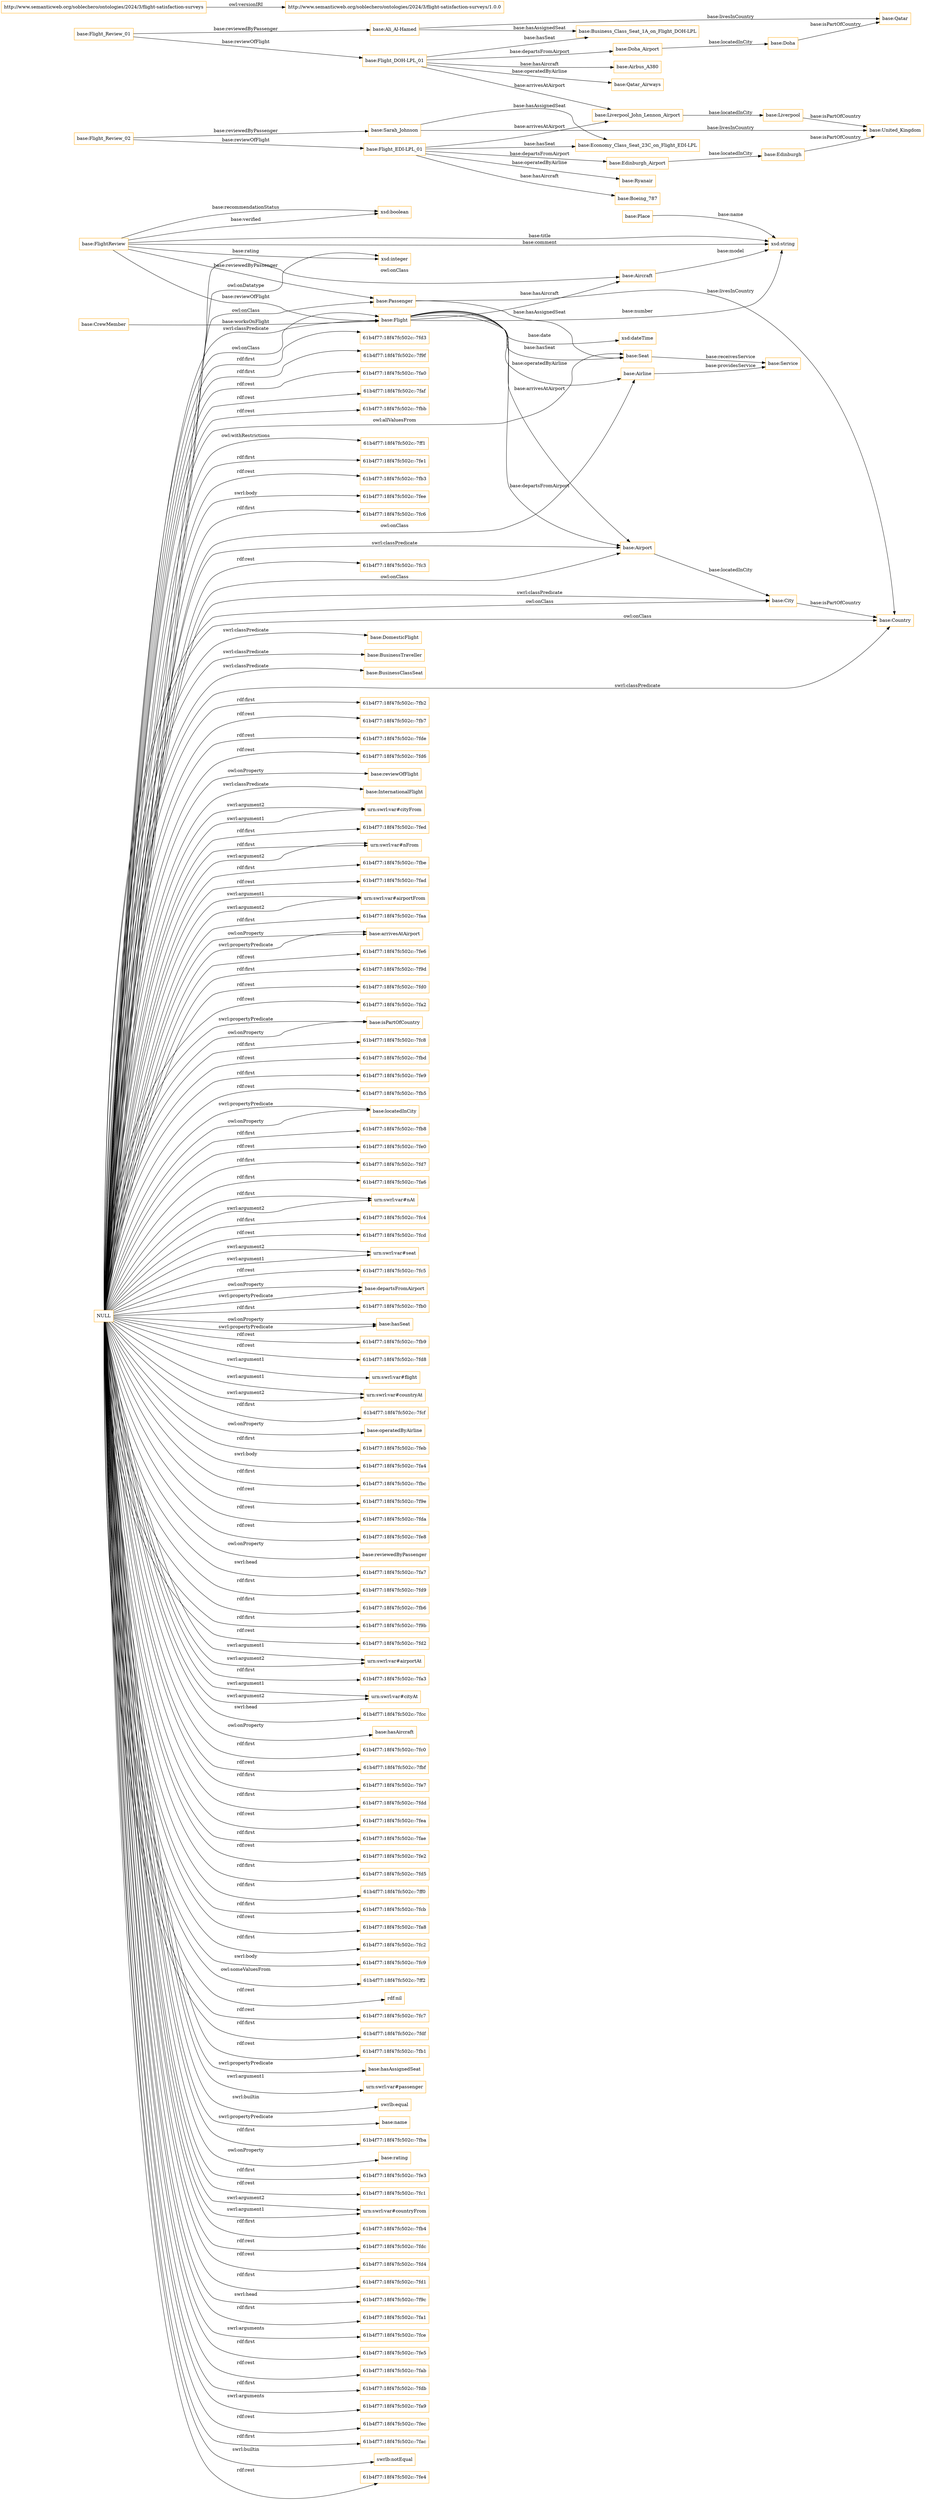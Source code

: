 digraph ar2dtool_diagram { 
rankdir=LR;
size="1501"
node [shape = rectangle, color="orange"]; "base:City" "base:Passenger" "base:Airline" "base:DomesticFlight" "base:Airport" "base:Place" "base:BusinessTraveller" "base:Service" "base:Country" "base:Flight" "base:CrewMember" "base:BusinessClassSeat" "base:Seat" "base:Aircraft" "base:InternationalFlight" "base:FlightReview" ; /*classes style*/
	"NULL" -> "urn:swrl:var#cityFrom" [ label = "swrl:argument2" ];
	"NULL" -> "61b4f77:18f47fc502c:-7fed" [ label = "rdf:first" ];
	"NULL" -> "urn:swrl:var#nFrom" [ label = "rdf:first" ];
	"NULL" -> "61b4f77:18f47fc502c:-7fbe" [ label = "rdf:first" ];
	"NULL" -> "61b4f77:18f47fc502c:-7fad" [ label = "rdf:rest" ];
	"NULL" -> "urn:swrl:var#airportFrom" [ label = "swrl:argument1" ];
	"NULL" -> "61b4f77:18f47fc502c:-7faa" [ label = "rdf:first" ];
	"NULL" -> "base:arrivesAtAirport" [ label = "owl:onProperty" ];
	"NULL" -> "61b4f77:18f47fc502c:-7fe6" [ label = "rdf:rest" ];
	"NULL" -> "61b4f77:18f47fc502c:-7f9d" [ label = "rdf:first" ];
	"NULL" -> "base:Airport" [ label = "swrl:classPredicate" ];
	"NULL" -> "base:Seat" [ label = "owl:allValuesFrom" ];
	"NULL" -> "61b4f77:18f47fc502c:-7fd0" [ label = "rdf:rest" ];
	"NULL" -> "xsd:integer" [ label = "owl:onDatatype" ];
	"NULL" -> "61b4f77:18f47fc502c:-7fa2" [ label = "rdf:rest" ];
	"NULL" -> "base:isPartOfCountry" [ label = "swrl:propertyPredicate" ];
	"NULL" -> "61b4f77:18f47fc502c:-7fc8" [ label = "rdf:first" ];
	"NULL" -> "base:arrivesAtAirport" [ label = "swrl:propertyPredicate" ];
	"NULL" -> "61b4f77:18f47fc502c:-7fbd" [ label = "rdf:rest" ];
	"NULL" -> "61b4f77:18f47fc502c:-7fe9" [ label = "rdf:first" ];
	"NULL" -> "61b4f77:18f47fc502c:-7fb5" [ label = "rdf:rest" ];
	"NULL" -> "base:locatedInCity" [ label = "swrl:propertyPredicate" ];
	"NULL" -> "61b4f77:18f47fc502c:-7fb8" [ label = "rdf:first" ];
	"NULL" -> "61b4f77:18f47fc502c:-7fe0" [ label = "rdf:rest" ];
	"NULL" -> "61b4f77:18f47fc502c:-7fd7" [ label = "rdf:first" ];
	"NULL" -> "base:Airport" [ label = "owl:onClass" ];
	"NULL" -> "base:DomesticFlight" [ label = "swrl:classPredicate" ];
	"NULL" -> "61b4f77:18f47fc502c:-7fa6" [ label = "rdf:first" ];
	"NULL" -> "urn:swrl:var#nAt" [ label = "rdf:first" ];
	"NULL" -> "urn:swrl:var#nFrom" [ label = "swrl:argument2" ];
	"NULL" -> "61b4f77:18f47fc502c:-7fc4" [ label = "rdf:first" ];
	"NULL" -> "61b4f77:18f47fc502c:-7fcd" [ label = "rdf:rest" ];
	"NULL" -> "urn:swrl:var#seat" [ label = "swrl:argument2" ];
	"NULL" -> "61b4f77:18f47fc502c:-7fc5" [ label = "rdf:rest" ];
	"NULL" -> "base:Country" [ label = "owl:onClass" ];
	"NULL" -> "base:departsFromAirport" [ label = "owl:onProperty" ];
	"NULL" -> "base:Passenger" [ label = "owl:onClass" ];
	"NULL" -> "61b4f77:18f47fc502c:-7fb0" [ label = "rdf:first" ];
	"NULL" -> "base:hasSeat" [ label = "owl:onProperty" ];
	"NULL" -> "61b4f77:18f47fc502c:-7fb9" [ label = "rdf:rest" ];
	"NULL" -> "base:Flight" [ label = "swrl:classPredicate" ];
	"NULL" -> "61b4f77:18f47fc502c:-7fd8" [ label = "rdf:rest" ];
	"NULL" -> "base:InternationalFlight" [ label = "swrl:classPredicate" ];
	"NULL" -> "urn:swrl:var#flight" [ label = "swrl:argument1" ];
	"NULL" -> "urn:swrl:var#countryAt" [ label = "swrl:argument1" ];
	"NULL" -> "61b4f77:18f47fc502c:-7fcf" [ label = "rdf:first" ];
	"NULL" -> "base:operatedByAirline" [ label = "owl:onProperty" ];
	"NULL" -> "61b4f77:18f47fc502c:-7feb" [ label = "rdf:first" ];
	"NULL" -> "61b4f77:18f47fc502c:-7fa4" [ label = "swrl:body" ];
	"NULL" -> "base:isPartOfCountry" [ label = "owl:onProperty" ];
	"NULL" -> "61b4f77:18f47fc502c:-7fbc" [ label = "rdf:first" ];
	"NULL" -> "61b4f77:18f47fc502c:-7f9e" [ label = "rdf:rest" ];
	"NULL" -> "61b4f77:18f47fc502c:-7fda" [ label = "rdf:rest" ];
	"NULL" -> "61b4f77:18f47fc502c:-7fe8" [ label = "rdf:rest" ];
	"NULL" -> "base:reviewedByPassenger" [ label = "owl:onProperty" ];
	"NULL" -> "61b4f77:18f47fc502c:-7fa7" [ label = "swrl:head" ];
	"NULL" -> "61b4f77:18f47fc502c:-7fd9" [ label = "rdf:first" ];
	"NULL" -> "61b4f77:18f47fc502c:-7fb6" [ label = "rdf:first" ];
	"NULL" -> "base:City" [ label = "swrl:classPredicate" ];
	"NULL" -> "61b4f77:18f47fc502c:-7f9b" [ label = "rdf:first" ];
	"NULL" -> "base:BusinessTraveller" [ label = "swrl:classPredicate" ];
	"NULL" -> "61b4f77:18f47fc502c:-7fd2" [ label = "rdf:rest" ];
	"NULL" -> "urn:swrl:var#airportAt" [ label = "swrl:argument1" ];
	"NULL" -> "61b4f77:18f47fc502c:-7fa3" [ label = "rdf:first" ];
	"NULL" -> "urn:swrl:var#cityAt" [ label = "swrl:argument1" ];
	"NULL" -> "61b4f77:18f47fc502c:-7fcc" [ label = "swrl:head" ];
	"NULL" -> "base:hasAircraft" [ label = "owl:onProperty" ];
	"NULL" -> "base:BusinessClassSeat" [ label = "swrl:classPredicate" ];
	"NULL" -> "61b4f77:18f47fc502c:-7fc0" [ label = "rdf:first" ];
	"NULL" -> "61b4f77:18f47fc502c:-7fbf" [ label = "rdf:rest" ];
	"NULL" -> "61b4f77:18f47fc502c:-7fe7" [ label = "rdf:first" ];
	"NULL" -> "61b4f77:18f47fc502c:-7fdd" [ label = "rdf:first" ];
	"NULL" -> "base:locatedInCity" [ label = "owl:onProperty" ];
	"NULL" -> "61b4f77:18f47fc502c:-7fea" [ label = "rdf:rest" ];
	"NULL" -> "61b4f77:18f47fc502c:-7fae" [ label = "rdf:first" ];
	"NULL" -> "base:Flight" [ label = "owl:onClass" ];
	"NULL" -> "61b4f77:18f47fc502c:-7fe2" [ label = "rdf:rest" ];
	"NULL" -> "61b4f77:18f47fc502c:-7fd5" [ label = "rdf:first" ];
	"NULL" -> "61b4f77:18f47fc502c:-7ff0" [ label = "rdf:first" ];
	"NULL" -> "61b4f77:18f47fc502c:-7fcb" [ label = "rdf:first" ];
	"NULL" -> "61b4f77:18f47fc502c:-7fa8" [ label = "rdf:rest" ];
	"NULL" -> "61b4f77:18f47fc502c:-7fc2" [ label = "rdf:first" ];
	"NULL" -> "61b4f77:18f47fc502c:-7fc9" [ label = "swrl:body" ];
	"NULL" -> "61b4f77:18f47fc502c:-7ff2" [ label = "owl:someValuesFrom" ];
	"NULL" -> "rdf:nil" [ label = "rdf:rest" ];
	"NULL" -> "61b4f77:18f47fc502c:-7fc7" [ label = "rdf:rest" ];
	"NULL" -> "61b4f77:18f47fc502c:-7fdf" [ label = "rdf:first" ];
	"NULL" -> "61b4f77:18f47fc502c:-7fb1" [ label = "rdf:rest" ];
	"NULL" -> "urn:swrl:var#cityAt" [ label = "swrl:argument2" ];
	"NULL" -> "urn:swrl:var#seat" [ label = "swrl:argument1" ];
	"NULL" -> "base:hasAssignedSeat" [ label = "swrl:propertyPredicate" ];
	"NULL" -> "urn:swrl:var#passenger" [ label = "swrl:argument1" ];
	"NULL" -> "base:Aircraft" [ label = "owl:onClass" ];
	"NULL" -> "swrlb:equal" [ label = "swrl:builtin" ];
	"NULL" -> "base:name" [ label = "swrl:propertyPredicate" ];
	"NULL" -> "base:City" [ label = "owl:onClass" ];
	"NULL" -> "61b4f77:18f47fc502c:-7fba" [ label = "rdf:first" ];
	"NULL" -> "base:rating" [ label = "owl:onProperty" ];
	"NULL" -> "urn:swrl:var#countryAt" [ label = "swrl:argument2" ];
	"NULL" -> "61b4f77:18f47fc502c:-7fe3" [ label = "rdf:first" ];
	"NULL" -> "61b4f77:18f47fc502c:-7fc1" [ label = "rdf:rest" ];
	"NULL" -> "urn:swrl:var#countryFrom" [ label = "swrl:argument2" ];
	"NULL" -> "61b4f77:18f47fc502c:-7fb4" [ label = "rdf:first" ];
	"NULL" -> "61b4f77:18f47fc502c:-7fdc" [ label = "rdf:rest" ];
	"NULL" -> "61b4f77:18f47fc502c:-7fd4" [ label = "rdf:rest" ];
	"NULL" -> "61b4f77:18f47fc502c:-7fd1" [ label = "rdf:first" ];
	"NULL" -> "61b4f77:18f47fc502c:-7f9c" [ label = "swrl:head" ];
	"NULL" -> "61b4f77:18f47fc502c:-7fa1" [ label = "rdf:first" ];
	"NULL" -> "61b4f77:18f47fc502c:-7fce" [ label = "swrl:arguments" ];
	"NULL" -> "61b4f77:18f47fc502c:-7fe5" [ label = "rdf:first" ];
	"NULL" -> "61b4f77:18f47fc502c:-7fab" [ label = "rdf:rest" ];
	"NULL" -> "61b4f77:18f47fc502c:-7fdb" [ label = "rdf:first" ];
	"NULL" -> "61b4f77:18f47fc502c:-7fa9" [ label = "swrl:arguments" ];
	"NULL" -> "61b4f77:18f47fc502c:-7fec" [ label = "rdf:rest" ];
	"NULL" -> "61b4f77:18f47fc502c:-7fac" [ label = "rdf:first" ];
	"NULL" -> "swrlb:notEqual" [ label = "swrl:builtin" ];
	"NULL" -> "61b4f77:18f47fc502c:-7fe4" [ label = "rdf:rest" ];
	"NULL" -> "61b4f77:18f47fc502c:-7fd3" [ label = "rdf:first" ];
	"NULL" -> "61b4f77:18f47fc502c:-7f9f" [ label = "rdf:first" ];
	"NULL" -> "base:Country" [ label = "swrl:classPredicate" ];
	"NULL" -> "61b4f77:18f47fc502c:-7fa0" [ label = "rdf:rest" ];
	"NULL" -> "61b4f77:18f47fc502c:-7faf" [ label = "rdf:rest" ];
	"NULL" -> "61b4f77:18f47fc502c:-7fbb" [ label = "rdf:rest" ];
	"NULL" -> "61b4f77:18f47fc502c:-7fb3" [ label = "rdf:rest" ];
	"NULL" -> "base:hasSeat" [ label = "swrl:propertyPredicate" ];
	"NULL" -> "base:departsFromAirport" [ label = "swrl:propertyPredicate" ];
	"NULL" -> "61b4f77:18f47fc502c:-7fee" [ label = "swrl:body" ];
	"NULL" -> "urn:swrl:var#cityFrom" [ label = "swrl:argument1" ];
	"NULL" -> "urn:swrl:var#nAt" [ label = "swrl:argument2" ];
	"NULL" -> "urn:swrl:var#airportAt" [ label = "swrl:argument2" ];
	"NULL" -> "urn:swrl:var#airportFrom" [ label = "swrl:argument2" ];
	"NULL" -> "base:Airline" [ label = "owl:onClass" ];
	"NULL" -> "61b4f77:18f47fc502c:-7fc6" [ label = "rdf:first" ];
	"NULL" -> "61b4f77:18f47fc502c:-7ff1" [ label = "owl:withRestrictions" ];
	"NULL" -> "61b4f77:18f47fc502c:-7fe1" [ label = "rdf:first" ];
	"NULL" -> "61b4f77:18f47fc502c:-7fc3" [ label = "rdf:rest" ];
	"NULL" -> "61b4f77:18f47fc502c:-7fb2" [ label = "rdf:first" ];
	"NULL" -> "61b4f77:18f47fc502c:-7fb7" [ label = "rdf:rest" ];
	"NULL" -> "urn:swrl:var#countryFrom" [ label = "swrl:argument1" ];
	"NULL" -> "61b4f77:18f47fc502c:-7fde" [ label = "rdf:rest" ];
	"NULL" -> "61b4f77:18f47fc502c:-7fd6" [ label = "rdf:rest" ];
	"NULL" -> "base:reviewOfFlight" [ label = "owl:onProperty" ];
	"base:Edinburgh_Airport" -> "base:Edinburgh" [ label = "base:locatedInCity" ];
	"base:Sarah_Johnson" -> "base:United_Kingdom" [ label = "base:livesInCountry" ];
	"base:Sarah_Johnson" -> "base:Economy_Class_Seat_23C_on_Flight_EDI-LPL" [ label = "base:hasAssignedSeat" ];
	"base:Flight_Review_01" -> "base:Ali_Al-Hamed" [ label = "base:reviewedByPassenger" ];
	"base:Flight_Review_01" -> "base:Flight_DOH-LPL_01" [ label = "base:reviewOfFlight" ];
	"base:Ali_Al-Hamed" -> "base:Qatar" [ label = "base:livesInCountry" ];
	"base:Ali_Al-Hamed" -> "base:Business_Class_Seat_1A_on_Flight_DOH-LPL" [ label = "base:hasAssignedSeat" ];
	"base:Flight_EDI-LPL_01" -> "base:Ryanair" [ label = "base:operatedByAirline" ];
	"base:Flight_EDI-LPL_01" -> "base:Economy_Class_Seat_23C_on_Flight_EDI-LPL" [ label = "base:hasSeat" ];
	"base:Flight_EDI-LPL_01" -> "base:Boeing_787" [ label = "base:hasAircraft" ];
	"base:Flight_EDI-LPL_01" -> "base:Edinburgh_Airport" [ label = "base:departsFromAirport" ];
	"base:Flight_EDI-LPL_01" -> "base:Liverpool_John_Lennon_Airport" [ label = "base:arrivesAtAirport" ];
	"http://www.semanticweb.org/soblechero/ontologies/2024/3/flight-satisfaction-surveys" -> "http://www.semanticweb.org/soblechero/ontologies/2024/3/flight-satisfaction-surveys/1.0.0" [ label = "owl:versionIRI" ];
	"base:Liverpool_John_Lennon_Airport" -> "base:Liverpool" [ label = "base:locatedInCity" ];
	"base:Doha" -> "base:Qatar" [ label = "base:isPartOfCountry" ];
	"base:Liverpool" -> "base:United_Kingdom" [ label = "base:isPartOfCountry" ];
	"base:Flight_DOH-LPL_01" -> "base:Qatar_Airways" [ label = "base:operatedByAirline" ];
	"base:Flight_DOH-LPL_01" -> "base:Business_Class_Seat_1A_on_Flight_DOH-LPL" [ label = "base:hasSeat" ];
	"base:Flight_DOH-LPL_01" -> "base:Airbus_A380" [ label = "base:hasAircraft" ];
	"base:Flight_DOH-LPL_01" -> "base:Doha_Airport" [ label = "base:departsFromAirport" ];
	"base:Flight_DOH-LPL_01" -> "base:Liverpool_John_Lennon_Airport" [ label = "base:arrivesAtAirport" ];
	"base:Doha_Airport" -> "base:Doha" [ label = "base:locatedInCity" ];
	"base:Flight_Review_02" -> "base:Sarah_Johnson" [ label = "base:reviewedByPassenger" ];
	"base:Flight_Review_02" -> "base:Flight_EDI-LPL_01" [ label = "base:reviewOfFlight" ];
	"base:Edinburgh" -> "base:United_Kingdom" [ label = "base:isPartOfCountry" ];
	"base:Airport" -> "base:City" [ label = "base:locatedInCity" ];
	"base:Place" -> "xsd:string" [ label = "base:name" ];
	"base:Airline" -> "base:Service" [ label = "base:providesService" ];
	"base:Flight" -> "base:Airline" [ label = "base:operatedByAirline" ];
	"base:Flight" -> "base:Aircraft" [ label = "base:hasAircraft" ];
	"base:FlightReview" -> "base:Passenger" [ label = "base:reviewedByPassenger" ];
	"base:Seat" -> "base:Service" [ label = "base:receivesService" ];
	"base:FlightReview" -> "xsd:integer" [ label = "base:rating" ];
	"base:Flight" -> "base:Airport" [ label = "base:arrivesAtAirport" ];
	"base:Passenger" -> "base:Country" [ label = "base:livesInCountry" ];
	"base:FlightReview" -> "xsd:boolean" [ label = "base:recommendationStatus" ];
	"base:FlightReview" -> "xsd:string" [ label = "base:title" ];
	"base:Flight" -> "xsd:dateTime" [ label = "base:date" ];
	"base:CrewMember" -> "base:Flight" [ label = "base:worksOnFlight" ];
	"base:Passenger" -> "base:Seat" [ label = "base:hasAssignedSeat" ];
	"base:City" -> "base:Country" [ label = "base:isPartOfCountry" ];
	"base:FlightReview" -> "xsd:boolean" [ label = "base:verified" ];
	"base:Flight" -> "base:Airport" [ label = "base:departsFromAirport" ];
	"base:Flight" -> "base:Seat" [ label = "base:hasSeat" ];
	"base:Aircraft" -> "xsd:string" [ label = "base:model" ];
	"base:FlightReview" -> "xsd:string" [ label = "base:comment" ];
	"base:Flight" -> "xsd:string" [ label = "base:number" ];
	"base:FlightReview" -> "base:Flight" [ label = "base:reviewOfFlight" ];

}

